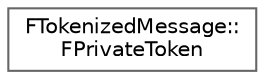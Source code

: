 digraph "Graphical Class Hierarchy"
{
 // INTERACTIVE_SVG=YES
 // LATEX_PDF_SIZE
  bgcolor="transparent";
  edge [fontname=Helvetica,fontsize=10,labelfontname=Helvetica,labelfontsize=10];
  node [fontname=Helvetica,fontsize=10,shape=box,height=0.2,width=0.4];
  rankdir="LR";
  Node0 [id="Node000000",label="FTokenizedMessage::\lFPrivateToken",height=0.2,width=0.4,color="grey40", fillcolor="white", style="filled",URL="$da/d31/structFTokenizedMessage_1_1FPrivateToken.html",tooltip=" "];
}
